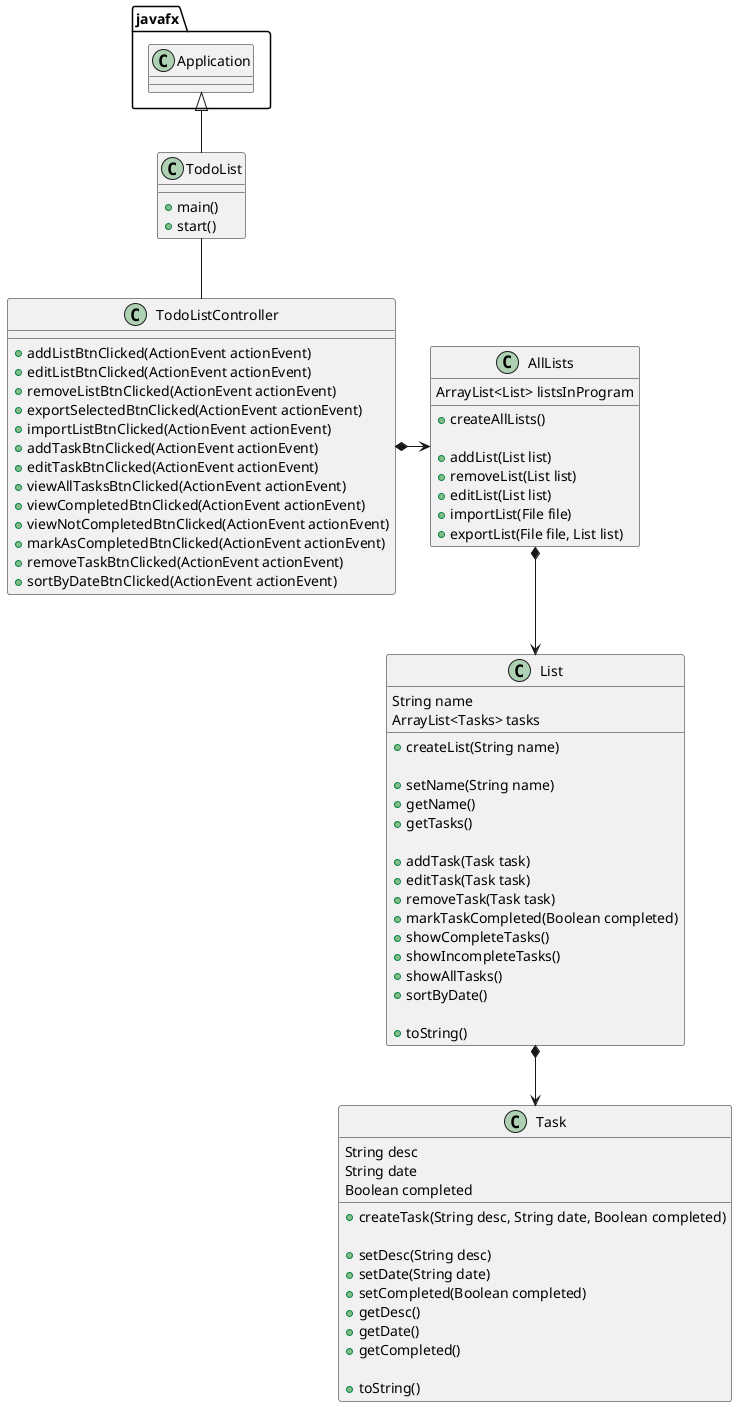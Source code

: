 @startuml
'https://plantuml.com/class-diagram

class TodoList {

    + main()
    + start()

}

class TodoListController {

    + addListBtnClicked(ActionEvent actionEvent)
    + editListBtnClicked(ActionEvent actionEvent)
    + removeListBtnClicked(ActionEvent actionEvent)
    + exportSelectedBtnClicked(ActionEvent actionEvent)
    + importListBtnClicked(ActionEvent actionEvent)
    + addTaskBtnClicked(ActionEvent actionEvent)
    + editTaskBtnClicked(ActionEvent actionEvent)
    + viewAllTasksBtnClicked(ActionEvent actionEvent)
    + viewCompletedBtnClicked(ActionEvent actionEvent)
    + viewNotCompletedBtnClicked(ActionEvent actionEvent)
    + markAsCompletedBtnClicked(ActionEvent actionEvent)
    + removeTaskBtnClicked(ActionEvent actionEvent)
    + sortByDateBtnClicked(ActionEvent actionEvent)

}

class AllLists {

    ArrayList<List> listsInProgram

    + createAllLists()

    + addList(List list)
    + removeList(List list)
    + editList(List list)
    + importList(File file)
    + exportList(File file, List list)


}

class List {

    String name
    ArrayList<Tasks> tasks

    + createList(String name)

    + setName(String name)
    + getName()
    + getTasks()

    + addTask(Task task)
    + editTask(Task task)
    + removeTask(Task task)
    + markTaskCompleted(Boolean completed)
    + showCompleteTasks()
    + showIncompleteTasks()
    + showAllTasks()
    + sortByDate()

    + toString()


}

class Task {

    String desc
    String date
    Boolean completed

    + createTask(String desc, String date, Boolean completed)

    + setDesc(String desc)
    + setDate(String date)
    + setCompleted(Boolean completed)
    + getDesc()
    + getDate()
    + getCompleted()

    + toString()


}

javafx.Application <|-- TodoList
TodoList -- TodoListController
TodoListController *-> AllLists
AllLists *--> List
List *--> Task


@enduml